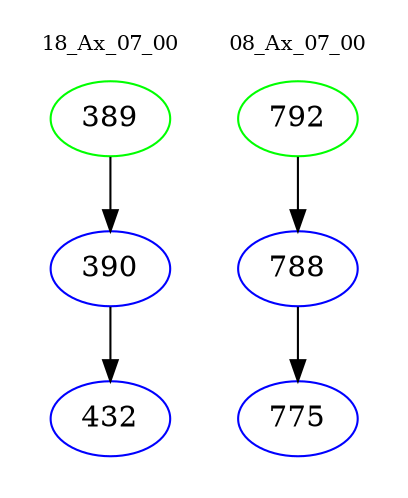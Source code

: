 digraph{
subgraph cluster_0 {
color = white
label = "18_Ax_07_00";
fontsize=10;
T0_389 [label="389", color="green"]
T0_389 -> T0_390 [color="black"]
T0_390 [label="390", color="blue"]
T0_390 -> T0_432 [color="black"]
T0_432 [label="432", color="blue"]
}
subgraph cluster_1 {
color = white
label = "08_Ax_07_00";
fontsize=10;
T1_792 [label="792", color="green"]
T1_792 -> T1_788 [color="black"]
T1_788 [label="788", color="blue"]
T1_788 -> T1_775 [color="black"]
T1_775 [label="775", color="blue"]
}
}
